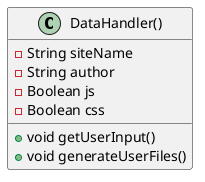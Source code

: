 @startuml
class DataHandler() {
    - String siteName
    - String author
    - Boolean js
    - Boolean css

    + void getUserInput()
    +void generateUserFiles()
}
@enduml